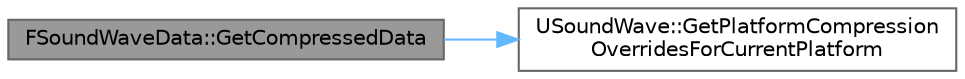 digraph "FSoundWaveData::GetCompressedData"
{
 // INTERACTIVE_SVG=YES
 // LATEX_PDF_SIZE
  bgcolor="transparent";
  edge [fontname=Helvetica,fontsize=10,labelfontname=Helvetica,labelfontsize=10];
  node [fontname=Helvetica,fontsize=10,shape=box,height=0.2,width=0.4];
  rankdir="LR";
  Node1 [id="Node000001",label="FSoundWaveData::GetCompressedData",height=0.2,width=0.4,color="gray40", fillcolor="grey60", style="filled", fontcolor="black",tooltip=" "];
  Node1 -> Node2 [id="edge1_Node000001_Node000002",color="steelblue1",style="solid",tooltip=" "];
  Node2 [id="Node000002",label="USoundWave::GetPlatformCompression\lOverridesForCurrentPlatform",height=0.2,width=0.4,color="grey40", fillcolor="white", style="filled",URL="$d9/db4/classUSoundWave.html#aca432671a10776f1a1374fd9329f51a9",tooltip="Return the platform compression overrides set for the current platform."];
}
